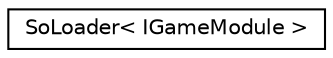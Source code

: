 digraph "Graphical Class Hierarchy"
{
  edge [fontname="Helvetica",fontsize="10",labelfontname="Helvetica",labelfontsize="10"];
  node [fontname="Helvetica",fontsize="10",shape=record];
  rankdir="LR";
  Node0 [label="SoLoader\< IGameModule \>",height=0.2,width=0.4,color="black", fillcolor="white", style="filled",URL="$class_so_loader.html"];
}
